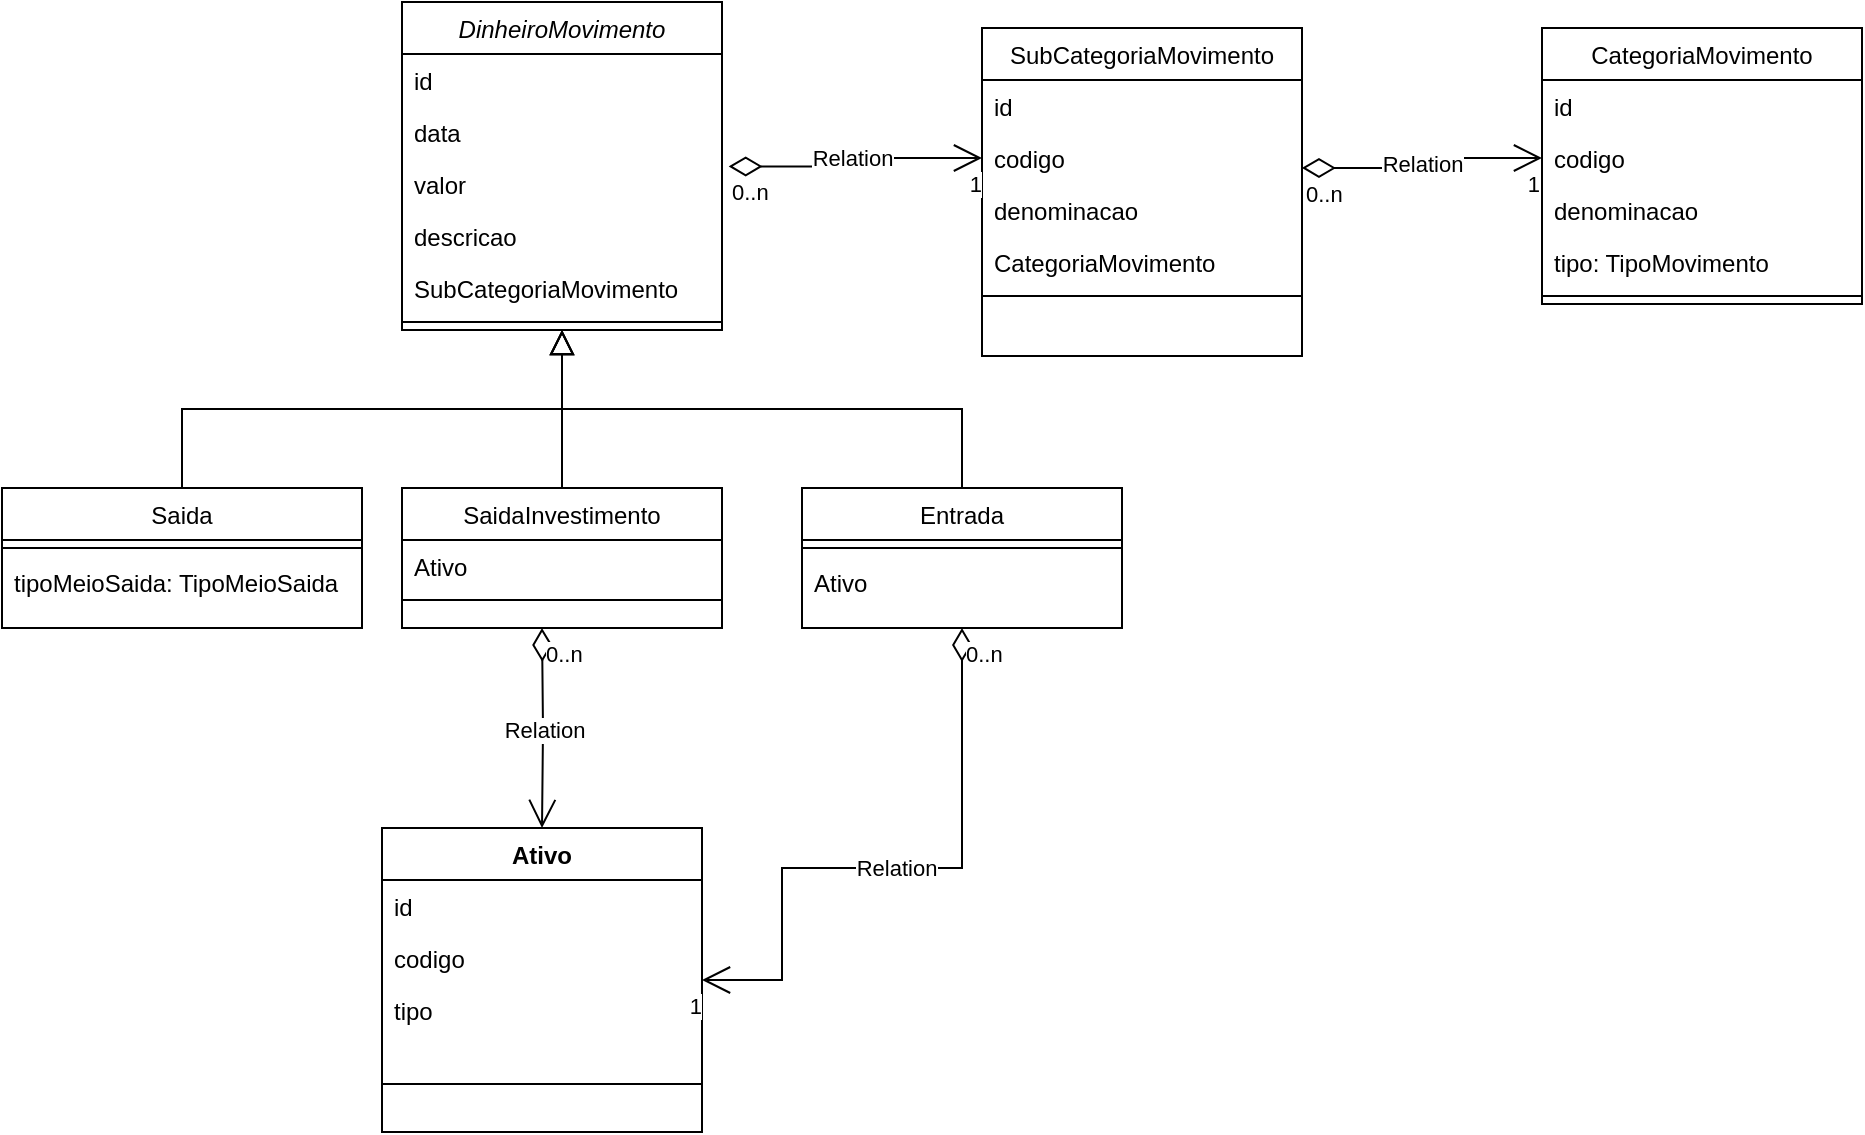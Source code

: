 <mxfile version="24.9.1">
  <diagram id="C5RBs43oDa-KdzZeNtuy" name="Page-1">
    <mxGraphModel dx="875" dy="435" grid="1" gridSize="10" guides="1" tooltips="1" connect="1" arrows="1" fold="1" page="1" pageScale="1" pageWidth="827" pageHeight="1169" math="0" shadow="0">
      <root>
        <mxCell id="WIyWlLk6GJQsqaUBKTNV-0" />
        <mxCell id="WIyWlLk6GJQsqaUBKTNV-1" parent="WIyWlLk6GJQsqaUBKTNV-0" />
        <mxCell id="zkfFHV4jXpPFQw0GAbJ--0" value="DinheiroMovimento" style="swimlane;fontStyle=2;align=center;verticalAlign=top;childLayout=stackLayout;horizontal=1;startSize=26;horizontalStack=0;resizeParent=1;resizeLast=0;collapsible=1;marginBottom=0;rounded=0;shadow=0;strokeWidth=1;" parent="WIyWlLk6GJQsqaUBKTNV-1" vertex="1">
          <mxGeometry x="230" y="117" width="160" height="164" as="geometry">
            <mxRectangle x="230" y="140" width="160" height="26" as="alternateBounds" />
          </mxGeometry>
        </mxCell>
        <mxCell id="zkfFHV4jXpPFQw0GAbJ--1" value="id" style="text;align=left;verticalAlign=top;spacingLeft=4;spacingRight=4;overflow=hidden;rotatable=0;points=[[0,0.5],[1,0.5]];portConstraint=eastwest;" parent="zkfFHV4jXpPFQw0GAbJ--0" vertex="1">
          <mxGeometry y="26" width="160" height="26" as="geometry" />
        </mxCell>
        <mxCell id="zkfFHV4jXpPFQw0GAbJ--2" value="data" style="text;align=left;verticalAlign=top;spacingLeft=4;spacingRight=4;overflow=hidden;rotatable=0;points=[[0,0.5],[1,0.5]];portConstraint=eastwest;rounded=0;shadow=0;html=0;" parent="zkfFHV4jXpPFQw0GAbJ--0" vertex="1">
          <mxGeometry y="52" width="160" height="26" as="geometry" />
        </mxCell>
        <mxCell id="zkfFHV4jXpPFQw0GAbJ--3" value="valor" style="text;align=left;verticalAlign=top;spacingLeft=4;spacingRight=4;overflow=hidden;rotatable=0;points=[[0,0.5],[1,0.5]];portConstraint=eastwest;rounded=0;shadow=0;html=0;" parent="zkfFHV4jXpPFQw0GAbJ--0" vertex="1">
          <mxGeometry y="78" width="160" height="26" as="geometry" />
        </mxCell>
        <mxCell id="JgWF2UyOCY0tUtNKhyK_-37" value="descricao" style="text;align=left;verticalAlign=top;spacingLeft=4;spacingRight=4;overflow=hidden;rotatable=0;points=[[0,0.5],[1,0.5]];portConstraint=eastwest;rounded=0;shadow=0;html=0;" vertex="1" parent="zkfFHV4jXpPFQw0GAbJ--0">
          <mxGeometry y="104" width="160" height="26" as="geometry" />
        </mxCell>
        <mxCell id="JgWF2UyOCY0tUtNKhyK_-49" value="SubCategoriaMovimento" style="text;align=left;verticalAlign=top;spacingLeft=4;spacingRight=4;overflow=hidden;rotatable=0;points=[[0,0.5],[1,0.5]];portConstraint=eastwest;rounded=0;shadow=0;html=0;" vertex="1" parent="zkfFHV4jXpPFQw0GAbJ--0">
          <mxGeometry y="130" width="160" height="26" as="geometry" />
        </mxCell>
        <mxCell id="zkfFHV4jXpPFQw0GAbJ--4" value="" style="line;html=1;strokeWidth=1;align=left;verticalAlign=middle;spacingTop=-1;spacingLeft=3;spacingRight=3;rotatable=0;labelPosition=right;points=[];portConstraint=eastwest;" parent="zkfFHV4jXpPFQw0GAbJ--0" vertex="1">
          <mxGeometry y="156" width="160" height="8" as="geometry" />
        </mxCell>
        <mxCell id="zkfFHV4jXpPFQw0GAbJ--6" value="Saida" style="swimlane;fontStyle=0;align=center;verticalAlign=top;childLayout=stackLayout;horizontal=1;startSize=26;horizontalStack=0;resizeParent=1;resizeLast=0;collapsible=1;marginBottom=0;rounded=0;shadow=0;strokeWidth=1;" parent="WIyWlLk6GJQsqaUBKTNV-1" vertex="1">
          <mxGeometry x="30" y="360" width="180" height="70" as="geometry">
            <mxRectangle x="130" y="380" width="160" height="26" as="alternateBounds" />
          </mxGeometry>
        </mxCell>
        <mxCell id="zkfFHV4jXpPFQw0GAbJ--9" value="" style="line;html=1;strokeWidth=1;align=left;verticalAlign=middle;spacingTop=-1;spacingLeft=3;spacingRight=3;rotatable=0;labelPosition=right;points=[];portConstraint=eastwest;" parent="zkfFHV4jXpPFQw0GAbJ--6" vertex="1">
          <mxGeometry y="26" width="180" height="8" as="geometry" />
        </mxCell>
        <mxCell id="JgWF2UyOCY0tUtNKhyK_-50" value="tipoMeioSaida: TipoMeioSaida" style="text;align=left;verticalAlign=top;spacingLeft=4;spacingRight=4;overflow=hidden;rotatable=0;points=[[0,0.5],[1,0.5]];portConstraint=eastwest;rounded=0;shadow=0;html=0;" vertex="1" parent="zkfFHV4jXpPFQw0GAbJ--6">
          <mxGeometry y="34" width="180" height="26" as="geometry" />
        </mxCell>
        <mxCell id="zkfFHV4jXpPFQw0GAbJ--12" value="" style="endArrow=block;endSize=10;endFill=0;shadow=0;strokeWidth=1;rounded=0;curved=0;edgeStyle=elbowEdgeStyle;elbow=vertical;" parent="WIyWlLk6GJQsqaUBKTNV-1" source="zkfFHV4jXpPFQw0GAbJ--6" target="zkfFHV4jXpPFQw0GAbJ--0" edge="1">
          <mxGeometry width="160" relative="1" as="geometry">
            <mxPoint x="200" y="203" as="sourcePoint" />
            <mxPoint x="200" y="203" as="targetPoint" />
          </mxGeometry>
        </mxCell>
        <mxCell id="zkfFHV4jXpPFQw0GAbJ--13" value="Entrada" style="swimlane;fontStyle=0;align=center;verticalAlign=top;childLayout=stackLayout;horizontal=1;startSize=26;horizontalStack=0;resizeParent=1;resizeLast=0;collapsible=1;marginBottom=0;rounded=0;shadow=0;strokeWidth=1;" parent="WIyWlLk6GJQsqaUBKTNV-1" vertex="1">
          <mxGeometry x="430" y="360" width="160" height="70" as="geometry">
            <mxRectangle x="340" y="380" width="170" height="26" as="alternateBounds" />
          </mxGeometry>
        </mxCell>
        <mxCell id="zkfFHV4jXpPFQw0GAbJ--15" value="" style="line;html=1;strokeWidth=1;align=left;verticalAlign=middle;spacingTop=-1;spacingLeft=3;spacingRight=3;rotatable=0;labelPosition=right;points=[];portConstraint=eastwest;" parent="zkfFHV4jXpPFQw0GAbJ--13" vertex="1">
          <mxGeometry y="26" width="160" height="8" as="geometry" />
        </mxCell>
        <mxCell id="JgWF2UyOCY0tUtNKhyK_-66" value="Ativo" style="text;align=left;verticalAlign=top;spacingLeft=4;spacingRight=4;overflow=hidden;rotatable=0;points=[[0,0.5],[1,0.5]];portConstraint=eastwest;rounded=0;shadow=0;html=0;" vertex="1" parent="zkfFHV4jXpPFQw0GAbJ--13">
          <mxGeometry y="34" width="160" height="26" as="geometry" />
        </mxCell>
        <mxCell id="zkfFHV4jXpPFQw0GAbJ--16" value="" style="endArrow=block;endSize=10;endFill=0;shadow=0;strokeWidth=1;rounded=0;curved=0;edgeStyle=elbowEdgeStyle;elbow=vertical;" parent="WIyWlLk6GJQsqaUBKTNV-1" source="zkfFHV4jXpPFQw0GAbJ--13" target="zkfFHV4jXpPFQw0GAbJ--0" edge="1">
          <mxGeometry width="160" relative="1" as="geometry">
            <mxPoint x="210" y="373" as="sourcePoint" />
            <mxPoint x="310" y="271" as="targetPoint" />
          </mxGeometry>
        </mxCell>
        <mxCell id="JgWF2UyOCY0tUtNKhyK_-0" value="SaidaInvestimento" style="swimlane;fontStyle=0;align=center;verticalAlign=top;childLayout=stackLayout;horizontal=1;startSize=26;horizontalStack=0;resizeParent=1;resizeLast=0;collapsible=1;marginBottom=0;rounded=0;shadow=0;strokeWidth=1;" vertex="1" parent="WIyWlLk6GJQsqaUBKTNV-1">
          <mxGeometry x="230" y="360" width="160" height="70" as="geometry">
            <mxRectangle x="340" y="380" width="170" height="26" as="alternateBounds" />
          </mxGeometry>
        </mxCell>
        <mxCell id="JgWF2UyOCY0tUtNKhyK_-51" value="Ativo" style="text;align=left;verticalAlign=top;spacingLeft=4;spacingRight=4;overflow=hidden;rotatable=0;points=[[0,0.5],[1,0.5]];portConstraint=eastwest;rounded=0;shadow=0;html=0;" vertex="1" parent="JgWF2UyOCY0tUtNKhyK_-0">
          <mxGeometry y="26" width="160" height="26" as="geometry" />
        </mxCell>
        <mxCell id="JgWF2UyOCY0tUtNKhyK_-2" value="" style="line;html=1;strokeWidth=1;align=left;verticalAlign=middle;spacingTop=-1;spacingLeft=3;spacingRight=3;rotatable=0;labelPosition=right;points=[];portConstraint=eastwest;" vertex="1" parent="JgWF2UyOCY0tUtNKhyK_-0">
          <mxGeometry y="52" width="160" height="8" as="geometry" />
        </mxCell>
        <mxCell id="JgWF2UyOCY0tUtNKhyK_-3" value="" style="endArrow=block;endSize=10;endFill=0;shadow=0;strokeWidth=1;rounded=0;curved=0;edgeStyle=elbowEdgeStyle;elbow=vertical;exitX=0.5;exitY=0;exitDx=0;exitDy=0;entryX=0.5;entryY=1;entryDx=0;entryDy=0;" edge="1" parent="WIyWlLk6GJQsqaUBKTNV-1" source="JgWF2UyOCY0tUtNKhyK_-0" target="zkfFHV4jXpPFQw0GAbJ--0">
          <mxGeometry width="160" relative="1" as="geometry">
            <mxPoint x="504" y="370" as="sourcePoint" />
            <mxPoint x="310" y="268" as="targetPoint" />
          </mxGeometry>
        </mxCell>
        <mxCell id="JgWF2UyOCY0tUtNKhyK_-9" value="CategoriaMovimento" style="swimlane;fontStyle=0;align=center;verticalAlign=top;childLayout=stackLayout;horizontal=1;startSize=26;horizontalStack=0;resizeParent=1;resizeLast=0;collapsible=1;marginBottom=0;rounded=0;shadow=0;strokeWidth=1;" vertex="1" parent="WIyWlLk6GJQsqaUBKTNV-1">
          <mxGeometry x="800" y="130" width="160" height="138" as="geometry">
            <mxRectangle x="550" y="140" width="160" height="26" as="alternateBounds" />
          </mxGeometry>
        </mxCell>
        <mxCell id="JgWF2UyOCY0tUtNKhyK_-10" value="id" style="text;align=left;verticalAlign=top;spacingLeft=4;spacingRight=4;overflow=hidden;rotatable=0;points=[[0,0.5],[1,0.5]];portConstraint=eastwest;" vertex="1" parent="JgWF2UyOCY0tUtNKhyK_-9">
          <mxGeometry y="26" width="160" height="26" as="geometry" />
        </mxCell>
        <mxCell id="JgWF2UyOCY0tUtNKhyK_-15" value="codigo" style="text;align=left;verticalAlign=top;spacingLeft=4;spacingRight=4;overflow=hidden;rotatable=0;points=[[0,0.5],[1,0.5]];portConstraint=eastwest;" vertex="1" parent="JgWF2UyOCY0tUtNKhyK_-9">
          <mxGeometry y="52" width="160" height="26" as="geometry" />
        </mxCell>
        <mxCell id="JgWF2UyOCY0tUtNKhyK_-11" value="denominacao" style="text;align=left;verticalAlign=top;spacingLeft=4;spacingRight=4;overflow=hidden;rotatable=0;points=[[0,0.5],[1,0.5]];portConstraint=eastwest;rounded=0;shadow=0;html=0;" vertex="1" parent="JgWF2UyOCY0tUtNKhyK_-9">
          <mxGeometry y="78" width="160" height="26" as="geometry" />
        </mxCell>
        <mxCell id="JgWF2UyOCY0tUtNKhyK_-12" value="tipo: TipoMovimento" style="text;align=left;verticalAlign=top;spacingLeft=4;spacingRight=4;overflow=hidden;rotatable=0;points=[[0,0.5],[1,0.5]];portConstraint=eastwest;rounded=0;shadow=0;html=0;" vertex="1" parent="JgWF2UyOCY0tUtNKhyK_-9">
          <mxGeometry y="104" width="160" height="26" as="geometry" />
        </mxCell>
        <mxCell id="JgWF2UyOCY0tUtNKhyK_-13" value="" style="line;html=1;strokeWidth=1;align=left;verticalAlign=middle;spacingTop=-1;spacingLeft=3;spacingRight=3;rotatable=0;labelPosition=right;points=[];portConstraint=eastwest;" vertex="1" parent="JgWF2UyOCY0tUtNKhyK_-9">
          <mxGeometry y="130" width="160" height="8" as="geometry" />
        </mxCell>
        <mxCell id="JgWF2UyOCY0tUtNKhyK_-23" value="SubCategoriaMovimento" style="swimlane;fontStyle=0;align=center;verticalAlign=top;childLayout=stackLayout;horizontal=1;startSize=26;horizontalStack=0;resizeParent=1;resizeLast=0;collapsible=1;marginBottom=0;rounded=0;shadow=0;strokeWidth=1;" vertex="1" parent="WIyWlLk6GJQsqaUBKTNV-1">
          <mxGeometry x="520" y="130" width="160" height="164" as="geometry">
            <mxRectangle x="720" y="120" width="160" height="26" as="alternateBounds" />
          </mxGeometry>
        </mxCell>
        <mxCell id="JgWF2UyOCY0tUtNKhyK_-24" value="id" style="text;align=left;verticalAlign=top;spacingLeft=4;spacingRight=4;overflow=hidden;rotatable=0;points=[[0,0.5],[1,0.5]];portConstraint=eastwest;" vertex="1" parent="JgWF2UyOCY0tUtNKhyK_-23">
          <mxGeometry y="26" width="160" height="26" as="geometry" />
        </mxCell>
        <mxCell id="JgWF2UyOCY0tUtNKhyK_-25" value="codigo" style="text;align=left;verticalAlign=top;spacingLeft=4;spacingRight=4;overflow=hidden;rotatable=0;points=[[0,0.5],[1,0.5]];portConstraint=eastwest;" vertex="1" parent="JgWF2UyOCY0tUtNKhyK_-23">
          <mxGeometry y="52" width="160" height="26" as="geometry" />
        </mxCell>
        <mxCell id="JgWF2UyOCY0tUtNKhyK_-26" value="denominacao" style="text;align=left;verticalAlign=top;spacingLeft=4;spacingRight=4;overflow=hidden;rotatable=0;points=[[0,0.5],[1,0.5]];portConstraint=eastwest;rounded=0;shadow=0;html=0;" vertex="1" parent="JgWF2UyOCY0tUtNKhyK_-23">
          <mxGeometry y="78" width="160" height="26" as="geometry" />
        </mxCell>
        <mxCell id="JgWF2UyOCY0tUtNKhyK_-48" value="CategoriaMovimento" style="text;align=left;verticalAlign=top;spacingLeft=4;spacingRight=4;overflow=hidden;rotatable=0;points=[[0,0.5],[1,0.5]];portConstraint=eastwest;rounded=0;shadow=0;html=0;" vertex="1" parent="JgWF2UyOCY0tUtNKhyK_-23">
          <mxGeometry y="104" width="160" height="26" as="geometry" />
        </mxCell>
        <mxCell id="JgWF2UyOCY0tUtNKhyK_-28" value="" style="line;html=1;strokeWidth=1;align=left;verticalAlign=middle;spacingTop=-1;spacingLeft=3;spacingRight=3;rotatable=0;labelPosition=right;points=[];portConstraint=eastwest;" vertex="1" parent="JgWF2UyOCY0tUtNKhyK_-23">
          <mxGeometry y="130" width="160" height="8" as="geometry" />
        </mxCell>
        <mxCell id="JgWF2UyOCY0tUtNKhyK_-41" value="Relation" style="endArrow=open;html=1;endSize=12;startArrow=diamondThin;startSize=14;startFill=0;edgeStyle=orthogonalEdgeStyle;rounded=0;entryX=0;entryY=0.5;entryDx=0;entryDy=0;exitX=1;exitY=0.692;exitDx=0;exitDy=0;exitPerimeter=0;" edge="1" parent="WIyWlLk6GJQsqaUBKTNV-1" source="JgWF2UyOCY0tUtNKhyK_-25" target="JgWF2UyOCY0tUtNKhyK_-15">
          <mxGeometry relative="1" as="geometry">
            <mxPoint x="440" y="190" as="sourcePoint" />
            <mxPoint x="600" y="190" as="targetPoint" />
          </mxGeometry>
        </mxCell>
        <mxCell id="JgWF2UyOCY0tUtNKhyK_-42" value="0..n" style="edgeLabel;resizable=0;html=1;align=left;verticalAlign=top;" connectable="0" vertex="1" parent="JgWF2UyOCY0tUtNKhyK_-41">
          <mxGeometry x="-1" relative="1" as="geometry" />
        </mxCell>
        <mxCell id="JgWF2UyOCY0tUtNKhyK_-43" value="1" style="edgeLabel;resizable=0;html=1;align=right;verticalAlign=top;" connectable="0" vertex="1" parent="JgWF2UyOCY0tUtNKhyK_-41">
          <mxGeometry x="1" relative="1" as="geometry" />
        </mxCell>
        <mxCell id="JgWF2UyOCY0tUtNKhyK_-45" value="Relation" style="endArrow=open;html=1;endSize=12;startArrow=diamondThin;startSize=14;startFill=0;edgeStyle=orthogonalEdgeStyle;rounded=0;exitX=1.021;exitY=0.162;exitDx=0;exitDy=0;exitPerimeter=0;entryX=0;entryY=0.5;entryDx=0;entryDy=0;" edge="1" parent="WIyWlLk6GJQsqaUBKTNV-1" source="zkfFHV4jXpPFQw0GAbJ--3" target="JgWF2UyOCY0tUtNKhyK_-25">
          <mxGeometry relative="1" as="geometry">
            <mxPoint x="360" y="260" as="sourcePoint" />
            <mxPoint x="510" y="200" as="targetPoint" />
          </mxGeometry>
        </mxCell>
        <mxCell id="JgWF2UyOCY0tUtNKhyK_-46" value="0..n" style="edgeLabel;resizable=0;html=1;align=left;verticalAlign=top;" connectable="0" vertex="1" parent="JgWF2UyOCY0tUtNKhyK_-45">
          <mxGeometry x="-1" relative="1" as="geometry" />
        </mxCell>
        <mxCell id="JgWF2UyOCY0tUtNKhyK_-47" value="1" style="edgeLabel;resizable=0;html=1;align=right;verticalAlign=top;" connectable="0" vertex="1" parent="JgWF2UyOCY0tUtNKhyK_-45">
          <mxGeometry x="1" relative="1" as="geometry" />
        </mxCell>
        <mxCell id="JgWF2UyOCY0tUtNKhyK_-52" value="Ativo" style="swimlane;fontStyle=1;align=center;verticalAlign=top;childLayout=stackLayout;horizontal=1;startSize=26;horizontalStack=0;resizeParent=1;resizeParentMax=0;resizeLast=0;collapsible=1;marginBottom=0;whiteSpace=wrap;html=1;" vertex="1" parent="WIyWlLk6GJQsqaUBKTNV-1">
          <mxGeometry x="220" y="530" width="160" height="152" as="geometry" />
        </mxCell>
        <mxCell id="JgWF2UyOCY0tUtNKhyK_-56" value="id" style="text;align=left;verticalAlign=top;spacingLeft=4;spacingRight=4;overflow=hidden;rotatable=0;points=[[0,0.5],[1,0.5]];portConstraint=eastwest;rounded=0;shadow=0;html=0;" vertex="1" parent="JgWF2UyOCY0tUtNKhyK_-52">
          <mxGeometry y="26" width="160" height="26" as="geometry" />
        </mxCell>
        <mxCell id="JgWF2UyOCY0tUtNKhyK_-57" value="codigo" style="text;align=left;verticalAlign=top;spacingLeft=4;spacingRight=4;overflow=hidden;rotatable=0;points=[[0,0.5],[1,0.5]];portConstraint=eastwest;rounded=0;shadow=0;html=0;" vertex="1" parent="JgWF2UyOCY0tUtNKhyK_-52">
          <mxGeometry y="52" width="160" height="26" as="geometry" />
        </mxCell>
        <mxCell id="JgWF2UyOCY0tUtNKhyK_-58" value="tipo" style="text;align=left;verticalAlign=top;spacingLeft=4;spacingRight=4;overflow=hidden;rotatable=0;points=[[0,0.5],[1,0.5]];portConstraint=eastwest;rounded=0;shadow=0;html=0;" vertex="1" parent="JgWF2UyOCY0tUtNKhyK_-52">
          <mxGeometry y="78" width="160" height="26" as="geometry" />
        </mxCell>
        <mxCell id="JgWF2UyOCY0tUtNKhyK_-54" value="" style="line;strokeWidth=1;fillColor=none;align=left;verticalAlign=middle;spacingTop=-1;spacingLeft=3;spacingRight=3;rotatable=0;labelPosition=right;points=[];portConstraint=eastwest;strokeColor=inherit;" vertex="1" parent="JgWF2UyOCY0tUtNKhyK_-52">
          <mxGeometry y="104" width="160" height="48" as="geometry" />
        </mxCell>
        <mxCell id="JgWF2UyOCY0tUtNKhyK_-60" value="Relation" style="endArrow=open;html=1;endSize=12;startArrow=diamondThin;startSize=14;startFill=0;edgeStyle=orthogonalEdgeStyle;rounded=0;" edge="1" parent="WIyWlLk6GJQsqaUBKTNV-1" target="JgWF2UyOCY0tUtNKhyK_-52">
          <mxGeometry relative="1" as="geometry">
            <mxPoint x="300" y="430" as="sourcePoint" />
            <mxPoint x="390" y="570" as="targetPoint" />
          </mxGeometry>
        </mxCell>
        <mxCell id="JgWF2UyOCY0tUtNKhyK_-61" value="0..n" style="edgeLabel;resizable=0;html=1;align=left;verticalAlign=top;" connectable="0" vertex="1" parent="JgWF2UyOCY0tUtNKhyK_-60">
          <mxGeometry x="-1" relative="1" as="geometry" />
        </mxCell>
        <mxCell id="JgWF2UyOCY0tUtNKhyK_-63" value="Relation" style="endArrow=open;html=1;endSize=12;startArrow=diamondThin;startSize=14;startFill=0;edgeStyle=orthogonalEdgeStyle;rounded=0;exitX=0.5;exitY=1;exitDx=0;exitDy=0;" edge="1" parent="WIyWlLk6GJQsqaUBKTNV-1" source="zkfFHV4jXpPFQw0GAbJ--13" target="JgWF2UyOCY0tUtNKhyK_-52">
          <mxGeometry relative="1" as="geometry">
            <mxPoint x="590" y="490" as="sourcePoint" />
            <mxPoint x="390" y="600" as="targetPoint" />
            <Array as="points">
              <mxPoint x="510" y="550" />
              <mxPoint x="420" y="550" />
              <mxPoint x="420" y="606" />
            </Array>
          </mxGeometry>
        </mxCell>
        <mxCell id="JgWF2UyOCY0tUtNKhyK_-64" value="0..n" style="edgeLabel;resizable=0;html=1;align=left;verticalAlign=top;" connectable="0" vertex="1" parent="JgWF2UyOCY0tUtNKhyK_-63">
          <mxGeometry x="-1" relative="1" as="geometry" />
        </mxCell>
        <mxCell id="JgWF2UyOCY0tUtNKhyK_-65" value="1" style="edgeLabel;resizable=0;html=1;align=right;verticalAlign=top;" connectable="0" vertex="1" parent="JgWF2UyOCY0tUtNKhyK_-63">
          <mxGeometry x="1" relative="1" as="geometry" />
        </mxCell>
      </root>
    </mxGraphModel>
  </diagram>
</mxfile>
